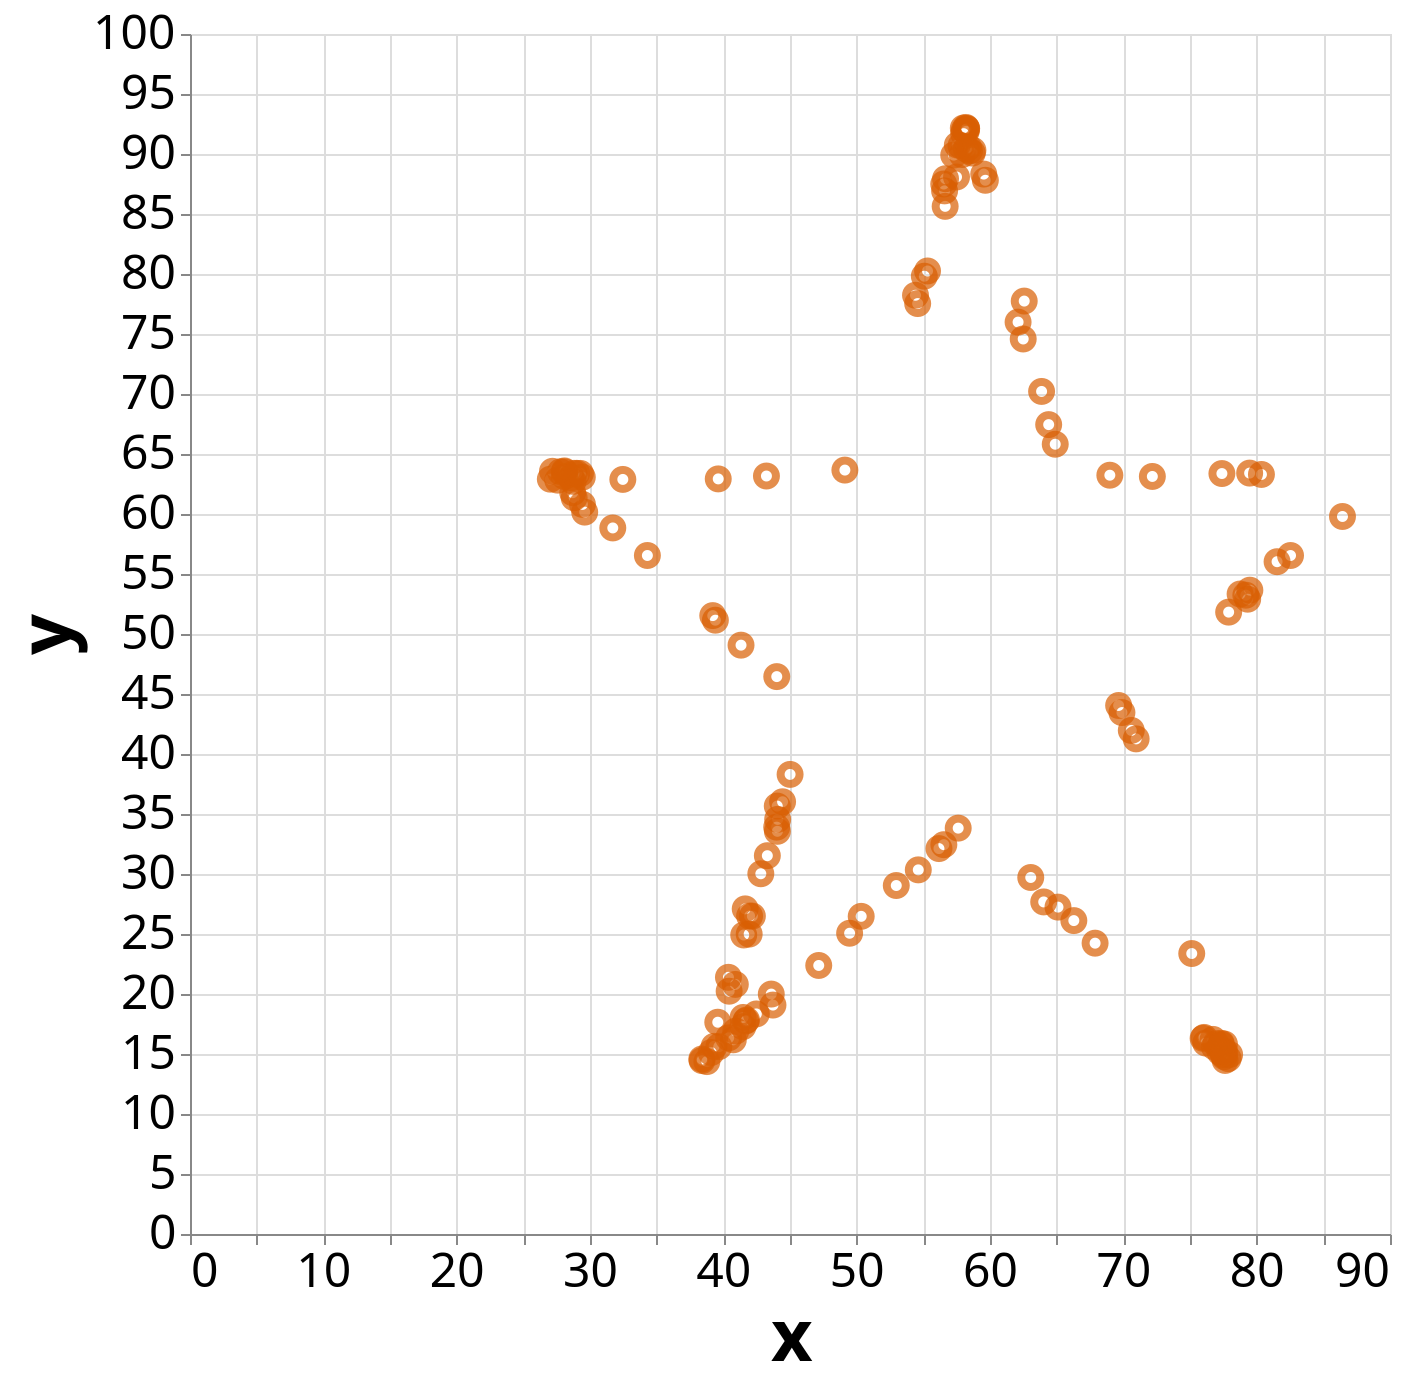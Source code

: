 {
  "config": {
    "view": {
      "width": 400,
      "height": 300
    },
    "mark": {
      "tooltip": null
    },
    "axis": {
      "labelFontSize": 24,
      "titleFontSize": 36
    }
  },
  "data": {
    "name": "data-6090e036b3069a0f3b2c61da394b6e6c"
  },
  "mark": {
    "type": "point",
    "color": "#d95f02"
  },
  "encoding": {
    "size": {
      "value": 90
    },
    "strokeWidth": {
      "value": 4
    },
    "x": {
      "type": "quantitative",
      "field": "x"
    },
    "y": {
      "type": "quantitative",
      "field": "y"
    }
  },
  "height": 600,
  "width": 600,
  "$schema": "https://vega.github.io/schema/vega-lite/v5.json",
  "datasets": {
    "data-6090e036b3069a0f3b2c61da394b6e6c": [
      {
        "dataset": "star",
        "x": 58.2136082599,
        "y": 91.881891513
      },
      {
        "dataset": "star",
        "x": 58.1960536923,
        "y": 92.21498864819999
      },
      {
        "dataset": "star",
        "x": 58.7182307185,
        "y": 90.31053208700001
      },
      {
        "dataset": "star",
        "x": 57.27837287,
        "y": 89.9076067166
      },
      {
        "dataset": "star",
        "x": 58.082020494,
        "y": 92.00814501010001
      },
      {
        "dataset": "star",
        "x": 57.4894477748,
        "y": 88.08528556290001
      },
      {
        "dataset": "star",
        "x": 28.088741319,
        "y": 63.5107944263
      },
      {
        "dataset": "star",
        "x": 28.085468213600002,
        "y": 63.5901969481
      },
      {
        "dataset": "star",
        "x": 28.087273053,
        "y": 63.1232828116
      },
      {
        "dataset": "star",
        "x": 27.578025217600004,
        "y": 62.821038656599995
      },
      {
        "dataset": "star",
        "x": 27.7799191139,
        "y": 63.518147516999996
      },
      {
        "dataset": "star",
        "x": 28.5889998149,
        "y": 63.0240805653
      },
      {
        "dataset": "star",
        "x": 28.7391414969,
        "y": 62.7208638859
      },
      {
        "dataset": "star",
        "x": 27.024603240700003,
        "y": 62.9018588649
      },
      {
        "dataset": "star",
        "x": 28.8013366963,
        "y": 63.389040388000005
      },
      {
        "dataset": "star",
        "x": 27.186463838,
        "y": 63.5587296478
      },
      {
        "dataset": "star",
        "x": 29.2851466002,
        "y": 63.3836058254
      },
      {
        "dataset": "star",
        "x": 39.4029453026,
        "y": 51.1508571967
      },
      {
        "dataset": "star",
        "x": 28.8113284396,
        "y": 61.3578540576
      },
      {
        "dataset": "star",
        "x": 34.3039579069,
        "y": 56.542125909300005
      },
      {
        "dataset": "star",
        "x": 29.6027609801,
        "y": 60.157346722
      },
      {
        "dataset": "star",
        "x": 49.116156860299995,
        "y": 63.6600006211
      },
      {
        "dataset": "star",
        "x": 39.6175458263,
        "y": 62.9251879574
      },
      {
        "dataset": "star",
        "x": 43.23308466,
        "y": 63.1652187223
      },
      {
        "dataset": "star",
        "x": 64.8927879422,
        "y": 65.81417675739999
      },
      {
        "dataset": "star",
        "x": 62.4901493154,
        "y": 74.5842896072
      },
      {
        "dataset": "star",
        "x": 68.98808442939999,
        "y": 63.232147305
      },
      {
        "dataset": "star",
        "x": 62.105618630600006,
        "y": 75.99087075989999
      },
      {
        "dataset": "star",
        "x": 32.4618467439,
        "y": 62.8819029189
      },
      {
        "dataset": "star",
        "x": 41.3272006535,
        "y": 49.070251273900006
      },
      {
        "dataset": "star",
        "x": 44.007149932299995,
        "y": 46.4496737846
      },
      {
        "dataset": "star",
        "x": 44.0740606888,
        "y": 34.5532038906
      },
      {
        "dataset": "star",
        "x": 44.00131523859999,
        "y": 33.9042073544
      },
      {
        "dataset": "star",
        "x": 45.0063004454,
        "y": 38.2990195507
      },
      {
        "dataset": "star",
        "x": 44.4438406096,
        "y": 36.0190833012
      },
      {
        "dataset": "star",
        "x": 42.1787133986,
        "y": 26.492119482
      },
      {
        "dataset": "star",
        "x": 44.0445656189,
        "y": 35.6622382764
      },
      {
        "dataset": "star",
        "x": 41.6404540171,
        "y": 27.093095421300003
      },
      {
        "dataset": "star",
        "x": 41.9383300069,
        "y": 24.991522979299997
      },
      {
        "dataset": "star",
        "x": 44.0539275103,
        "y": 33.556392494899995
      },
      {
        "dataset": "star",
        "x": 39.2067193308,
        "y": 51.5337156971
      },
      {
        "dataset": "star",
        "x": 28.7044492315,
        "y": 61.777525400600005
      },
      {
        "dataset": "star",
        "x": 31.7086628996,
        "y": 58.837754374
      },
      {
        "dataset": "star",
        "x": 42.8117114739,
        "y": 30.0204484197
      },
      {
        "dataset": "star",
        "x": 43.300614891,
        "y": 31.5264261979
      },
      {
        "dataset": "star",
        "x": 40.3986329069,
        "y": 16.3470083822
      },
      {
        "dataset": "star",
        "x": 40.4356915763,
        "y": 20.232670676199998
      },
      {
        "dataset": "star",
        "x": 40.9365466658,
        "y": 16.913004836400003
      },
      {
        "dataset": "star",
        "x": 39.661573665300004,
        "y": 15.609355577
      },
      {
        "dataset": "star",
        "x": 40.899259175,
        "y": 20.7985289466
      },
      {
        "dataset": "star",
        "x": 41.9686168283,
        "y": 26.497072598499997
      },
      {
        "dataset": "star",
        "x": 40.383405823800004,
        "y": 21.3912255247
      },
      {
        "dataset": "star",
        "x": 56.538126453800004,
        "y": 32.4442454697
      },
      {
        "dataset": "star",
        "x": 52.9706912828,
        "y": 29.040196694099997
      },
      {
        "dataset": "star",
        "x": 54.6209525885,
        "y": 30.3445244537
      },
      {
        "dataset": "star",
        "x": 65.0990443941,
        "y": 27.2415575588
      },
      {
        "dataset": "star",
        "x": 63.055990907600005,
        "y": 29.7090956748
      },
      {
        "dataset": "star",
        "x": 70.9601362323,
        "y": 41.2595012867
      },
      {
        "dataset": "star",
        "x": 69.8958192404,
        "y": 43.453759265500004
      },
      {
        "dataset": "star",
        "x": 70.5958928563,
        "y": 41.9647438672
      },
      {
        "dataset": "star",
        "x": 69.64702142729999,
        "y": 44.044445022
      },
      {
        "dataset": "star",
        "x": 77.392982494,
        "y": 63.371459055200006
      },
      {
        "dataset": "star",
        "x": 64.4007871926,
        "y": 67.44871844720001
      },
      {
        "dataset": "star",
        "x": 63.8689598271,
        "y": 70.2137388333
      },
      {
        "dataset": "star",
        "x": 56.5944213157,
        "y": 86.9270062202
      },
      {
        "dataset": "star",
        "x": 56.5313372853,
        "y": 87.49981107129999
      },
      {
        "dataset": "star",
        "x": 59.652158369700004,
        "y": 87.80946159209999
      },
      {
        "dataset": "star",
        "x": 56.6365087005,
        "y": 85.637495556
      },
      {
        "dataset": "star",
        "x": 58.6722880025,
        "y": 90.07716030700001
      },
      {
        "dataset": "star",
        "x": 58.221612726400004,
        "y": 90.4110187715
      },
      {
        "dataset": "star",
        "x": 57.914664476800006,
        "y": 89.95380276770001
      },
      {
        "dataset": "star",
        "x": 55.315509058100005,
        "y": 80.2518606944
      },
      {
        "dataset": "star",
        "x": 54.575728587700006,
        "y": 77.5362884724
      },
      {
        "dataset": "star",
        "x": 54.4130936504,
        "y": 78.2290865878
      },
      {
        "dataset": "star",
        "x": 55.0745059041,
        "y": 79.8175464166
      },
      {
        "dataset": "star",
        "x": 29.432960515599998,
        "y": 60.8017765444
      },
      {
        "dataset": "star",
        "x": 29.422686066500003,
        "y": 63.0684648229
      },
      {
        "dataset": "star",
        "x": 29.005614157600004,
        "y": 63.390751333400004
      },
      {
        "dataset": "star",
        "x": 58.4618385916,
        "y": 90.2653263904
      },
      {
        "dataset": "star",
        "x": 57.997804738999996,
        "y": 92.1599086113
      },
      {
        "dataset": "star",
        "x": 57.5494740761,
        "y": 90.74890655809999
      },
      {
        "dataset": "star",
        "x": 59.5299284566,
        "y": 88.3272741451
      },
      {
        "dataset": "star",
        "x": 58.249391063100006,
        "y": 92.1296814778
      },
      {
        "dataset": "star",
        "x": 58.0245140126,
        "y": 91.6944211685
      },
      {
        "dataset": "star",
        "x": 58.3821244904,
        "y": 90.5534760692
      },
      {
        "dataset": "star",
        "x": 62.5667590405,
        "y": 77.7439347591
      },
      {
        "dataset": "star",
        "x": 72.1758243064,
        "y": 63.128929417600006
      },
      {
        "dataset": "star",
        "x": 79.4727615693,
        "y": 63.4086861199
      },
      {
        "dataset": "star",
        "x": 80.3577008812,
        "y": 63.2954375404
      },
      {
        "dataset": "star",
        "x": 78.7572361375,
        "y": 53.3326200111
      },
      {
        "dataset": "star",
        "x": 82.5402395934,
        "y": 56.5410522935
      },
      {
        "dataset": "star",
        "x": 86.43589719090001,
        "y": 59.7927618087
      },
      {
        "dataset": "star",
        "x": 79.4886844186,
        "y": 53.651674264099995
      },
      {
        "dataset": "star",
        "x": 81.5304203188,
        "y": 56.0253645659
      },
      {
        "dataset": "star",
        "x": 79.1867885665,
        "y": 53.2347918468
      },
      {
        "dataset": "star",
        "x": 77.8990579454,
        "y": 51.8224583343
      },
      {
        "dataset": "star",
        "x": 75.1307142075,
        "y": 23.3724419733
      },
      {
        "dataset": "star",
        "x": 76.0580137544,
        "y": 16.383749688199998
      },
      {
        "dataset": "star",
        "x": 57.614674387600004,
        "y": 33.8224476502
      },
      {
        "dataset": "star",
        "x": 56.1713975295,
        "y": 32.1179887719
      },
      {
        "dataset": "star",
        "x": 66.2878905956,
        "y": 26.117109745300002
      },
      {
        "dataset": "star",
        "x": 67.8817196169,
        "y": 24.2360184109
      },
      {
        "dataset": "star",
        "x": 64.0280813016,
        "y": 27.6726855125
      },
      {
        "dataset": "star",
        "x": 77.4966517463,
        "y": 14.9485235577
      },
      {
        "dataset": "star",
        "x": 77.6346517616,
        "y": 14.461853927
      },
      {
        "dataset": "star",
        "x": 77.86372642890001,
        "y": 14.610677649100001
      },
      {
        "dataset": "star",
        "x": 77.3381581659,
        "y": 15.890054658
      },
      {
        "dataset": "star",
        "x": 76.1804165329,
        "y": 15.9125737458
      },
      {
        "dataset": "star",
        "x": 77.2526510945,
        "y": 15.1515170246
      },
      {
        "dataset": "star",
        "x": 77.4133752817,
        "y": 15.221927976199998
      },
      {
        "dataset": "star",
        "x": 76.7318493982,
        "y": 16.2168461441
      },
      {
        "dataset": "star",
        "x": 49.4711054118,
        "y": 25.063019306199998
      },
      {
        "dataset": "star",
        "x": 42.4765399431,
        "y": 18.338473563599997
      },
      {
        "dataset": "star",
        "x": 43.595115862200004,
        "y": 19.9942009773
      },
      {
        "dataset": "star",
        "x": 50.3399696652,
        "y": 26.4713966117
      },
      {
        "dataset": "star",
        "x": 40.748980256100005,
        "y": 16.1821416622
      },
      {
        "dataset": "star",
        "x": 38.3865255803,
        "y": 14.5802151464
      },
      {
        "dataset": "star",
        "x": 38.4040152085,
        "y": 14.4519484496
      },
      {
        "dataset": "star",
        "x": 38.7642788913,
        "y": 14.365590474400001
      },
      {
        "dataset": "star",
        "x": 41.4701423265,
        "y": 17.2780334445
      },
      {
        "dataset": "star",
        "x": 47.1554048146,
        "y": 22.3779325323
      },
      {
        "dataset": "star",
        "x": 39.5825667453,
        "y": 17.6484528361
      },
      {
        "dataset": "star",
        "x": 41.7402438167,
        "y": 17.8293243101
      },
      {
        "dataset": "star",
        "x": 39.3118718889,
        "y": 15.6407169743
      },
      {
        "dataset": "star",
        "x": 41.6798476925,
        "y": 17.7459190133
      },
      {
        "dataset": "star",
        "x": 39.0874644519,
        "y": 15.1223039378
      },
      {
        "dataset": "star",
        "x": 41.4815028637,
        "y": 18.0474374446
      },
      {
        "dataset": "star",
        "x": 77.6060865492,
        "y": 15.162872538299998
      },
      {
        "dataset": "star",
        "x": 75.9826615205,
        "y": 16.3069223786
      },
      {
        "dataset": "star",
        "x": 76.94575724239999,
        "y": 15.858478334
      },
      {
        "dataset": "star",
        "x": 77.5437200743,
        "y": 15.253949149
      },
      {
        "dataset": "star",
        "x": 77.5847398447,
        "y": 15.8300393854
      },
      {
        "dataset": "star",
        "x": 76.8223042562,
        "y": 15.595165319500001
      },
      {
        "dataset": "star",
        "x": 77.3485716647,
        "y": 15.7745292395
      },
      {
        "dataset": "star",
        "x": 77.5731526867,
        "y": 14.7806458332
      },
      {
        "dataset": "star",
        "x": 77.9726106776,
        "y": 14.9556987461
      },
      {
        "dataset": "star",
        "x": 41.528919758600004,
        "y": 24.9164251896
      },
      {
        "dataset": "star",
        "x": 43.722550803400004,
        "y": 19.0773278036
      },
      {
        "dataset": "star",
        "x": 79.32607817510001,
        "y": 52.9003912897
      },
      {
        "dataset": "star",
        "x": 56.663974081499994,
        "y": 87.9401250067
      },
      {
        "dataset": "star",
        "x": 57.8217892319,
        "y": 90.6931665489
      },
      {
        "dataset": "star",
        "x": 58.2431718991,
        "y": 92.1043278652
      }
    ]
  }
}
